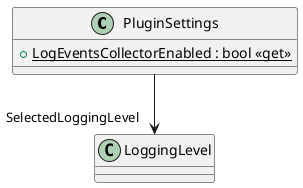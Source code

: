 @startuml
class PluginSettings {
    + {static} LogEventsCollectorEnabled : bool <<get>>
}
PluginSettings --> "SelectedLoggingLevel" LoggingLevel
@enduml
